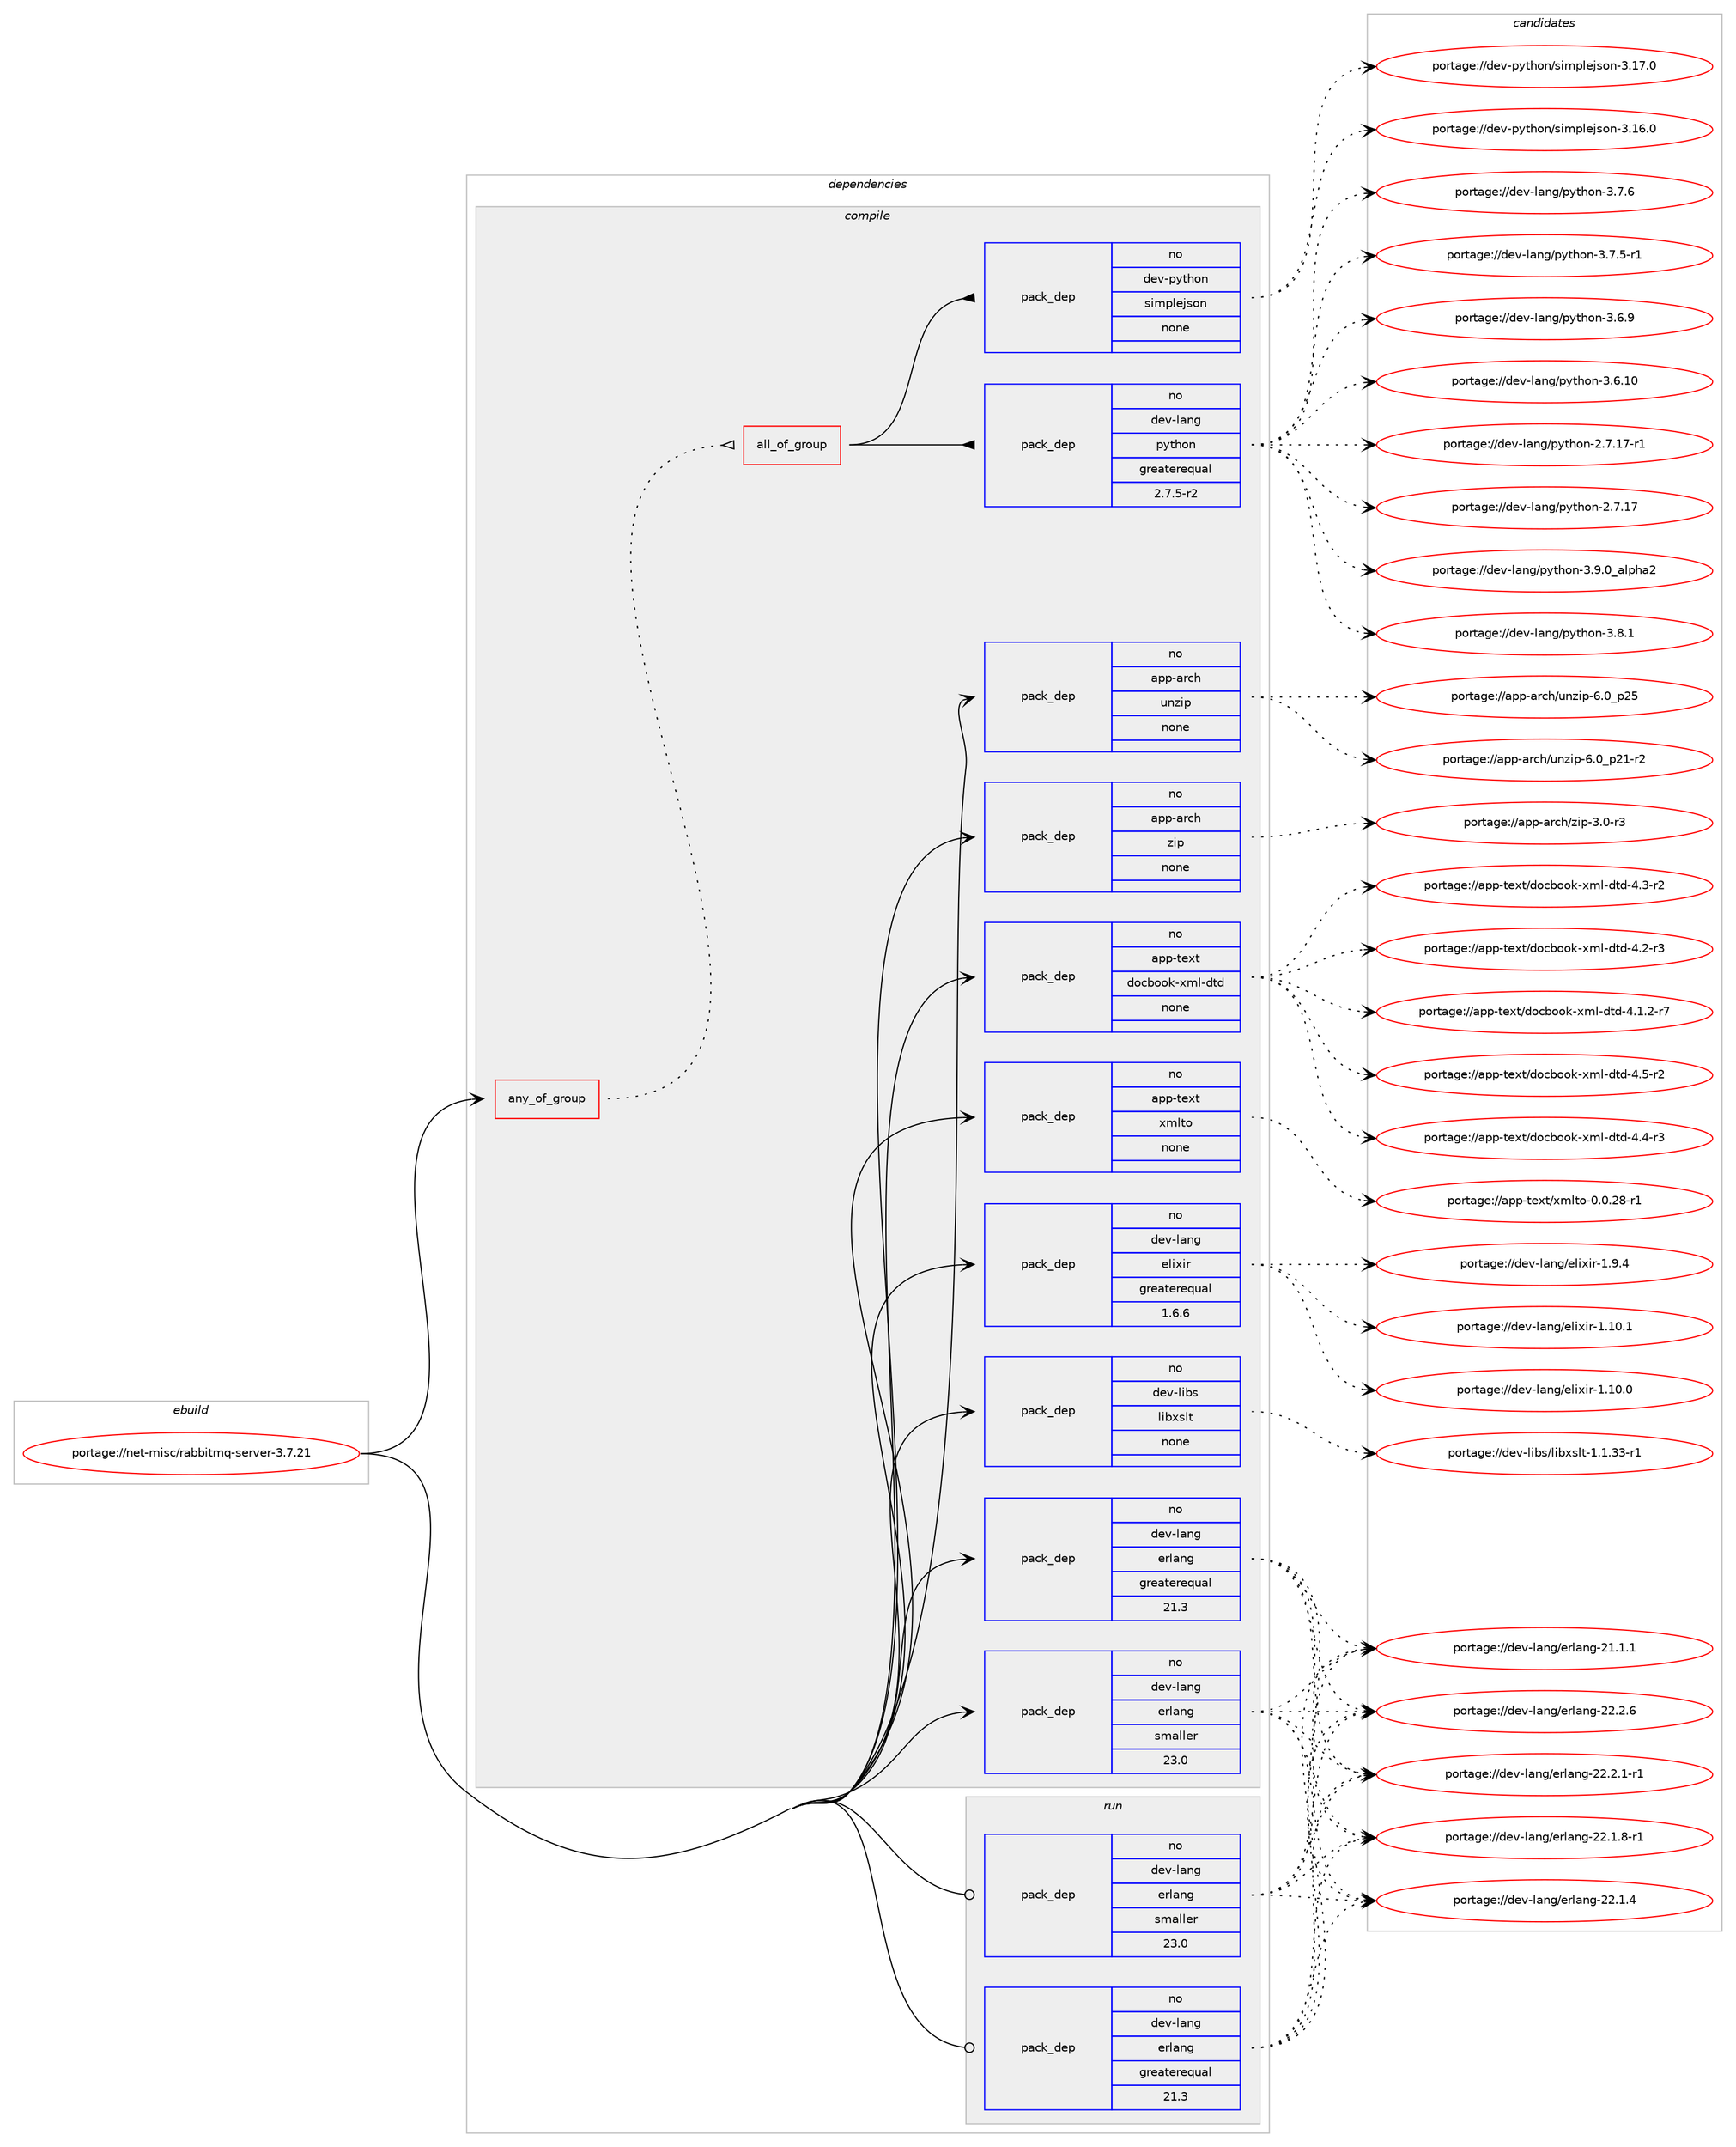 digraph prolog {

# *************
# Graph options
# *************

newrank=true;
concentrate=true;
compound=true;
graph [rankdir=LR,fontname=Helvetica,fontsize=10,ranksep=1.5];#, ranksep=2.5, nodesep=0.2];
edge  [arrowhead=vee];
node  [fontname=Helvetica,fontsize=10];

# **********
# The ebuild
# **********

subgraph cluster_leftcol {
color=gray;
rank=same;
label=<<i>ebuild</i>>;
id [label="portage://net-misc/rabbitmq-server-3.7.21", color=red, width=4, href="../net-misc/rabbitmq-server-3.7.21.svg"];
}

# ****************
# The dependencies
# ****************

subgraph cluster_midcol {
color=gray;
label=<<i>dependencies</i>>;
subgraph cluster_compile {
fillcolor="#eeeeee";
style=filled;
label=<<i>compile</i>>;
subgraph any1901 {
dependency119948 [label=<<TABLE BORDER="0" CELLBORDER="1" CELLSPACING="0" CELLPADDING="4"><TR><TD CELLPADDING="10">any_of_group</TD></TR></TABLE>>, shape=none, color=red];subgraph all108 {
dependency119949 [label=<<TABLE BORDER="0" CELLBORDER="1" CELLSPACING="0" CELLPADDING="4"><TR><TD CELLPADDING="10">all_of_group</TD></TR></TABLE>>, shape=none, color=red];subgraph pack93371 {
dependency119950 [label=<<TABLE BORDER="0" CELLBORDER="1" CELLSPACING="0" CELLPADDING="4" WIDTH="220"><TR><TD ROWSPAN="6" CELLPADDING="30">pack_dep</TD></TR><TR><TD WIDTH="110">no</TD></TR><TR><TD>dev-lang</TD></TR><TR><TD>python</TD></TR><TR><TD>greaterequal</TD></TR><TR><TD>2.7.5-r2</TD></TR></TABLE>>, shape=none, color=blue];
}
dependency119949:e -> dependency119950:w [weight=20,style="solid",arrowhead="inv"];
subgraph pack93372 {
dependency119951 [label=<<TABLE BORDER="0" CELLBORDER="1" CELLSPACING="0" CELLPADDING="4" WIDTH="220"><TR><TD ROWSPAN="6" CELLPADDING="30">pack_dep</TD></TR><TR><TD WIDTH="110">no</TD></TR><TR><TD>dev-python</TD></TR><TR><TD>simplejson</TD></TR><TR><TD>none</TD></TR><TR><TD></TD></TR></TABLE>>, shape=none, color=blue];
}
dependency119949:e -> dependency119951:w [weight=20,style="solid",arrowhead="inv"];
}
dependency119948:e -> dependency119949:w [weight=20,style="dotted",arrowhead="oinv"];
}
id:e -> dependency119948:w [weight=20,style="solid",arrowhead="vee"];
subgraph pack93373 {
dependency119952 [label=<<TABLE BORDER="0" CELLBORDER="1" CELLSPACING="0" CELLPADDING="4" WIDTH="220"><TR><TD ROWSPAN="6" CELLPADDING="30">pack_dep</TD></TR><TR><TD WIDTH="110">no</TD></TR><TR><TD>app-arch</TD></TR><TR><TD>unzip</TD></TR><TR><TD>none</TD></TR><TR><TD></TD></TR></TABLE>>, shape=none, color=blue];
}
id:e -> dependency119952:w [weight=20,style="solid",arrowhead="vee"];
subgraph pack93374 {
dependency119953 [label=<<TABLE BORDER="0" CELLBORDER="1" CELLSPACING="0" CELLPADDING="4" WIDTH="220"><TR><TD ROWSPAN="6" CELLPADDING="30">pack_dep</TD></TR><TR><TD WIDTH="110">no</TD></TR><TR><TD>app-arch</TD></TR><TR><TD>zip</TD></TR><TR><TD>none</TD></TR><TR><TD></TD></TR></TABLE>>, shape=none, color=blue];
}
id:e -> dependency119953:w [weight=20,style="solid",arrowhead="vee"];
subgraph pack93375 {
dependency119954 [label=<<TABLE BORDER="0" CELLBORDER="1" CELLSPACING="0" CELLPADDING="4" WIDTH="220"><TR><TD ROWSPAN="6" CELLPADDING="30">pack_dep</TD></TR><TR><TD WIDTH="110">no</TD></TR><TR><TD>app-text</TD></TR><TR><TD>docbook-xml-dtd</TD></TR><TR><TD>none</TD></TR><TR><TD></TD></TR></TABLE>>, shape=none, color=blue];
}
id:e -> dependency119954:w [weight=20,style="solid",arrowhead="vee"];
subgraph pack93376 {
dependency119955 [label=<<TABLE BORDER="0" CELLBORDER="1" CELLSPACING="0" CELLPADDING="4" WIDTH="220"><TR><TD ROWSPAN="6" CELLPADDING="30">pack_dep</TD></TR><TR><TD WIDTH="110">no</TD></TR><TR><TD>app-text</TD></TR><TR><TD>xmlto</TD></TR><TR><TD>none</TD></TR><TR><TD></TD></TR></TABLE>>, shape=none, color=blue];
}
id:e -> dependency119955:w [weight=20,style="solid",arrowhead="vee"];
subgraph pack93377 {
dependency119956 [label=<<TABLE BORDER="0" CELLBORDER="1" CELLSPACING="0" CELLPADDING="4" WIDTH="220"><TR><TD ROWSPAN="6" CELLPADDING="30">pack_dep</TD></TR><TR><TD WIDTH="110">no</TD></TR><TR><TD>dev-lang</TD></TR><TR><TD>elixir</TD></TR><TR><TD>greaterequal</TD></TR><TR><TD>1.6.6</TD></TR></TABLE>>, shape=none, color=blue];
}
id:e -> dependency119956:w [weight=20,style="solid",arrowhead="vee"];
subgraph pack93378 {
dependency119957 [label=<<TABLE BORDER="0" CELLBORDER="1" CELLSPACING="0" CELLPADDING="4" WIDTH="220"><TR><TD ROWSPAN="6" CELLPADDING="30">pack_dep</TD></TR><TR><TD WIDTH="110">no</TD></TR><TR><TD>dev-lang</TD></TR><TR><TD>erlang</TD></TR><TR><TD>greaterequal</TD></TR><TR><TD>21.3</TD></TR></TABLE>>, shape=none, color=blue];
}
id:e -> dependency119957:w [weight=20,style="solid",arrowhead="vee"];
subgraph pack93379 {
dependency119958 [label=<<TABLE BORDER="0" CELLBORDER="1" CELLSPACING="0" CELLPADDING="4" WIDTH="220"><TR><TD ROWSPAN="6" CELLPADDING="30">pack_dep</TD></TR><TR><TD WIDTH="110">no</TD></TR><TR><TD>dev-lang</TD></TR><TR><TD>erlang</TD></TR><TR><TD>smaller</TD></TR><TR><TD>23.0</TD></TR></TABLE>>, shape=none, color=blue];
}
id:e -> dependency119958:w [weight=20,style="solid",arrowhead="vee"];
subgraph pack93380 {
dependency119959 [label=<<TABLE BORDER="0" CELLBORDER="1" CELLSPACING="0" CELLPADDING="4" WIDTH="220"><TR><TD ROWSPAN="6" CELLPADDING="30">pack_dep</TD></TR><TR><TD WIDTH="110">no</TD></TR><TR><TD>dev-libs</TD></TR><TR><TD>libxslt</TD></TR><TR><TD>none</TD></TR><TR><TD></TD></TR></TABLE>>, shape=none, color=blue];
}
id:e -> dependency119959:w [weight=20,style="solid",arrowhead="vee"];
}
subgraph cluster_compileandrun {
fillcolor="#eeeeee";
style=filled;
label=<<i>compile and run</i>>;
}
subgraph cluster_run {
fillcolor="#eeeeee";
style=filled;
label=<<i>run</i>>;
subgraph pack93381 {
dependency119960 [label=<<TABLE BORDER="0" CELLBORDER="1" CELLSPACING="0" CELLPADDING="4" WIDTH="220"><TR><TD ROWSPAN="6" CELLPADDING="30">pack_dep</TD></TR><TR><TD WIDTH="110">no</TD></TR><TR><TD>dev-lang</TD></TR><TR><TD>erlang</TD></TR><TR><TD>greaterequal</TD></TR><TR><TD>21.3</TD></TR></TABLE>>, shape=none, color=blue];
}
id:e -> dependency119960:w [weight=20,style="solid",arrowhead="odot"];
subgraph pack93382 {
dependency119961 [label=<<TABLE BORDER="0" CELLBORDER="1" CELLSPACING="0" CELLPADDING="4" WIDTH="220"><TR><TD ROWSPAN="6" CELLPADDING="30">pack_dep</TD></TR><TR><TD WIDTH="110">no</TD></TR><TR><TD>dev-lang</TD></TR><TR><TD>erlang</TD></TR><TR><TD>smaller</TD></TR><TR><TD>23.0</TD></TR></TABLE>>, shape=none, color=blue];
}
id:e -> dependency119961:w [weight=20,style="solid",arrowhead="odot"];
}
}

# **************
# The candidates
# **************

subgraph cluster_choices {
rank=same;
color=gray;
label=<<i>candidates</i>>;

subgraph choice93371 {
color=black;
nodesep=1;
choice10010111845108971101034711212111610411111045514657464895971081121049750 [label="portage://dev-lang/python-3.9.0_alpha2", color=red, width=4,href="../dev-lang/python-3.9.0_alpha2.svg"];
choice100101118451089711010347112121116104111110455146564649 [label="portage://dev-lang/python-3.8.1", color=red, width=4,href="../dev-lang/python-3.8.1.svg"];
choice100101118451089711010347112121116104111110455146554654 [label="portage://dev-lang/python-3.7.6", color=red, width=4,href="../dev-lang/python-3.7.6.svg"];
choice1001011184510897110103471121211161041111104551465546534511449 [label="portage://dev-lang/python-3.7.5-r1", color=red, width=4,href="../dev-lang/python-3.7.5-r1.svg"];
choice100101118451089711010347112121116104111110455146544657 [label="portage://dev-lang/python-3.6.9", color=red, width=4,href="../dev-lang/python-3.6.9.svg"];
choice10010111845108971101034711212111610411111045514654464948 [label="portage://dev-lang/python-3.6.10", color=red, width=4,href="../dev-lang/python-3.6.10.svg"];
choice100101118451089711010347112121116104111110455046554649554511449 [label="portage://dev-lang/python-2.7.17-r1", color=red, width=4,href="../dev-lang/python-2.7.17-r1.svg"];
choice10010111845108971101034711212111610411111045504655464955 [label="portage://dev-lang/python-2.7.17", color=red, width=4,href="../dev-lang/python-2.7.17.svg"];
dependency119950:e -> choice10010111845108971101034711212111610411111045514657464895971081121049750:w [style=dotted,weight="100"];
dependency119950:e -> choice100101118451089711010347112121116104111110455146564649:w [style=dotted,weight="100"];
dependency119950:e -> choice100101118451089711010347112121116104111110455146554654:w [style=dotted,weight="100"];
dependency119950:e -> choice1001011184510897110103471121211161041111104551465546534511449:w [style=dotted,weight="100"];
dependency119950:e -> choice100101118451089711010347112121116104111110455146544657:w [style=dotted,weight="100"];
dependency119950:e -> choice10010111845108971101034711212111610411111045514654464948:w [style=dotted,weight="100"];
dependency119950:e -> choice100101118451089711010347112121116104111110455046554649554511449:w [style=dotted,weight="100"];
dependency119950:e -> choice10010111845108971101034711212111610411111045504655464955:w [style=dotted,weight="100"];
}
subgraph choice93372 {
color=black;
nodesep=1;
choice100101118451121211161041111104711510510911210810110611511111045514649554648 [label="portage://dev-python/simplejson-3.17.0", color=red, width=4,href="../dev-python/simplejson-3.17.0.svg"];
choice100101118451121211161041111104711510510911210810110611511111045514649544648 [label="portage://dev-python/simplejson-3.16.0", color=red, width=4,href="../dev-python/simplejson-3.16.0.svg"];
dependency119951:e -> choice100101118451121211161041111104711510510911210810110611511111045514649554648:w [style=dotted,weight="100"];
dependency119951:e -> choice100101118451121211161041111104711510510911210810110611511111045514649544648:w [style=dotted,weight="100"];
}
subgraph choice93373 {
color=black;
nodesep=1;
choice971121124597114991044711711012210511245544648951125053 [label="portage://app-arch/unzip-6.0_p25", color=red, width=4,href="../app-arch/unzip-6.0_p25.svg"];
choice9711211245971149910447117110122105112455446489511250494511450 [label="portage://app-arch/unzip-6.0_p21-r2", color=red, width=4,href="../app-arch/unzip-6.0_p21-r2.svg"];
dependency119952:e -> choice971121124597114991044711711012210511245544648951125053:w [style=dotted,weight="100"];
dependency119952:e -> choice9711211245971149910447117110122105112455446489511250494511450:w [style=dotted,weight="100"];
}
subgraph choice93374 {
color=black;
nodesep=1;
choice9711211245971149910447122105112455146484511451 [label="portage://app-arch/zip-3.0-r3", color=red, width=4,href="../app-arch/zip-3.0-r3.svg"];
dependency119953:e -> choice9711211245971149910447122105112455146484511451:w [style=dotted,weight="100"];
}
subgraph choice93375 {
color=black;
nodesep=1;
choice97112112451161011201164710011199981111111074512010910845100116100455246534511450 [label="portage://app-text/docbook-xml-dtd-4.5-r2", color=red, width=4,href="../app-text/docbook-xml-dtd-4.5-r2.svg"];
choice97112112451161011201164710011199981111111074512010910845100116100455246524511451 [label="portage://app-text/docbook-xml-dtd-4.4-r3", color=red, width=4,href="../app-text/docbook-xml-dtd-4.4-r3.svg"];
choice97112112451161011201164710011199981111111074512010910845100116100455246514511450 [label="portage://app-text/docbook-xml-dtd-4.3-r2", color=red, width=4,href="../app-text/docbook-xml-dtd-4.3-r2.svg"];
choice97112112451161011201164710011199981111111074512010910845100116100455246504511451 [label="portage://app-text/docbook-xml-dtd-4.2-r3", color=red, width=4,href="../app-text/docbook-xml-dtd-4.2-r3.svg"];
choice971121124511610112011647100111999811111110745120109108451001161004552464946504511455 [label="portage://app-text/docbook-xml-dtd-4.1.2-r7", color=red, width=4,href="../app-text/docbook-xml-dtd-4.1.2-r7.svg"];
dependency119954:e -> choice97112112451161011201164710011199981111111074512010910845100116100455246534511450:w [style=dotted,weight="100"];
dependency119954:e -> choice97112112451161011201164710011199981111111074512010910845100116100455246524511451:w [style=dotted,weight="100"];
dependency119954:e -> choice97112112451161011201164710011199981111111074512010910845100116100455246514511450:w [style=dotted,weight="100"];
dependency119954:e -> choice97112112451161011201164710011199981111111074512010910845100116100455246504511451:w [style=dotted,weight="100"];
dependency119954:e -> choice971121124511610112011647100111999811111110745120109108451001161004552464946504511455:w [style=dotted,weight="100"];
}
subgraph choice93376 {
color=black;
nodesep=1;
choice971121124511610112011647120109108116111454846484650564511449 [label="portage://app-text/xmlto-0.0.28-r1", color=red, width=4,href="../app-text/xmlto-0.0.28-r1.svg"];
dependency119955:e -> choice971121124511610112011647120109108116111454846484650564511449:w [style=dotted,weight="100"];
}
subgraph choice93377 {
color=black;
nodesep=1;
choice100101118451089711010347101108105120105114454946574652 [label="portage://dev-lang/elixir-1.9.4", color=red, width=4,href="../dev-lang/elixir-1.9.4.svg"];
choice10010111845108971101034710110810512010511445494649484649 [label="portage://dev-lang/elixir-1.10.1", color=red, width=4,href="../dev-lang/elixir-1.10.1.svg"];
choice10010111845108971101034710110810512010511445494649484648 [label="portage://dev-lang/elixir-1.10.0", color=red, width=4,href="../dev-lang/elixir-1.10.0.svg"];
dependency119956:e -> choice100101118451089711010347101108105120105114454946574652:w [style=dotted,weight="100"];
dependency119956:e -> choice10010111845108971101034710110810512010511445494649484649:w [style=dotted,weight="100"];
dependency119956:e -> choice10010111845108971101034710110810512010511445494649484648:w [style=dotted,weight="100"];
}
subgraph choice93378 {
color=black;
nodesep=1;
choice1001011184510897110103471011141089711010345505046504654 [label="portage://dev-lang/erlang-22.2.6", color=red, width=4,href="../dev-lang/erlang-22.2.6.svg"];
choice10010111845108971101034710111410897110103455050465046494511449 [label="portage://dev-lang/erlang-22.2.1-r1", color=red, width=4,href="../dev-lang/erlang-22.2.1-r1.svg"];
choice10010111845108971101034710111410897110103455050464946564511449 [label="portage://dev-lang/erlang-22.1.8-r1", color=red, width=4,href="../dev-lang/erlang-22.1.8-r1.svg"];
choice1001011184510897110103471011141089711010345505046494652 [label="portage://dev-lang/erlang-22.1.4", color=red, width=4,href="../dev-lang/erlang-22.1.4.svg"];
choice1001011184510897110103471011141089711010345504946494649 [label="portage://dev-lang/erlang-21.1.1", color=red, width=4,href="../dev-lang/erlang-21.1.1.svg"];
dependency119957:e -> choice1001011184510897110103471011141089711010345505046504654:w [style=dotted,weight="100"];
dependency119957:e -> choice10010111845108971101034710111410897110103455050465046494511449:w [style=dotted,weight="100"];
dependency119957:e -> choice10010111845108971101034710111410897110103455050464946564511449:w [style=dotted,weight="100"];
dependency119957:e -> choice1001011184510897110103471011141089711010345505046494652:w [style=dotted,weight="100"];
dependency119957:e -> choice1001011184510897110103471011141089711010345504946494649:w [style=dotted,weight="100"];
}
subgraph choice93379 {
color=black;
nodesep=1;
choice1001011184510897110103471011141089711010345505046504654 [label="portage://dev-lang/erlang-22.2.6", color=red, width=4,href="../dev-lang/erlang-22.2.6.svg"];
choice10010111845108971101034710111410897110103455050465046494511449 [label="portage://dev-lang/erlang-22.2.1-r1", color=red, width=4,href="../dev-lang/erlang-22.2.1-r1.svg"];
choice10010111845108971101034710111410897110103455050464946564511449 [label="portage://dev-lang/erlang-22.1.8-r1", color=red, width=4,href="../dev-lang/erlang-22.1.8-r1.svg"];
choice1001011184510897110103471011141089711010345505046494652 [label="portage://dev-lang/erlang-22.1.4", color=red, width=4,href="../dev-lang/erlang-22.1.4.svg"];
choice1001011184510897110103471011141089711010345504946494649 [label="portage://dev-lang/erlang-21.1.1", color=red, width=4,href="../dev-lang/erlang-21.1.1.svg"];
dependency119958:e -> choice1001011184510897110103471011141089711010345505046504654:w [style=dotted,weight="100"];
dependency119958:e -> choice10010111845108971101034710111410897110103455050465046494511449:w [style=dotted,weight="100"];
dependency119958:e -> choice10010111845108971101034710111410897110103455050464946564511449:w [style=dotted,weight="100"];
dependency119958:e -> choice1001011184510897110103471011141089711010345505046494652:w [style=dotted,weight="100"];
dependency119958:e -> choice1001011184510897110103471011141089711010345504946494649:w [style=dotted,weight="100"];
}
subgraph choice93380 {
color=black;
nodesep=1;
choice10010111845108105981154710810598120115108116454946494651514511449 [label="portage://dev-libs/libxslt-1.1.33-r1", color=red, width=4,href="../dev-libs/libxslt-1.1.33-r1.svg"];
dependency119959:e -> choice10010111845108105981154710810598120115108116454946494651514511449:w [style=dotted,weight="100"];
}
subgraph choice93381 {
color=black;
nodesep=1;
choice1001011184510897110103471011141089711010345505046504654 [label="portage://dev-lang/erlang-22.2.6", color=red, width=4,href="../dev-lang/erlang-22.2.6.svg"];
choice10010111845108971101034710111410897110103455050465046494511449 [label="portage://dev-lang/erlang-22.2.1-r1", color=red, width=4,href="../dev-lang/erlang-22.2.1-r1.svg"];
choice10010111845108971101034710111410897110103455050464946564511449 [label="portage://dev-lang/erlang-22.1.8-r1", color=red, width=4,href="../dev-lang/erlang-22.1.8-r1.svg"];
choice1001011184510897110103471011141089711010345505046494652 [label="portage://dev-lang/erlang-22.1.4", color=red, width=4,href="../dev-lang/erlang-22.1.4.svg"];
choice1001011184510897110103471011141089711010345504946494649 [label="portage://dev-lang/erlang-21.1.1", color=red, width=4,href="../dev-lang/erlang-21.1.1.svg"];
dependency119960:e -> choice1001011184510897110103471011141089711010345505046504654:w [style=dotted,weight="100"];
dependency119960:e -> choice10010111845108971101034710111410897110103455050465046494511449:w [style=dotted,weight="100"];
dependency119960:e -> choice10010111845108971101034710111410897110103455050464946564511449:w [style=dotted,weight="100"];
dependency119960:e -> choice1001011184510897110103471011141089711010345505046494652:w [style=dotted,weight="100"];
dependency119960:e -> choice1001011184510897110103471011141089711010345504946494649:w [style=dotted,weight="100"];
}
subgraph choice93382 {
color=black;
nodesep=1;
choice1001011184510897110103471011141089711010345505046504654 [label="portage://dev-lang/erlang-22.2.6", color=red, width=4,href="../dev-lang/erlang-22.2.6.svg"];
choice10010111845108971101034710111410897110103455050465046494511449 [label="portage://dev-lang/erlang-22.2.1-r1", color=red, width=4,href="../dev-lang/erlang-22.2.1-r1.svg"];
choice10010111845108971101034710111410897110103455050464946564511449 [label="portage://dev-lang/erlang-22.1.8-r1", color=red, width=4,href="../dev-lang/erlang-22.1.8-r1.svg"];
choice1001011184510897110103471011141089711010345505046494652 [label="portage://dev-lang/erlang-22.1.4", color=red, width=4,href="../dev-lang/erlang-22.1.4.svg"];
choice1001011184510897110103471011141089711010345504946494649 [label="portage://dev-lang/erlang-21.1.1", color=red, width=4,href="../dev-lang/erlang-21.1.1.svg"];
dependency119961:e -> choice1001011184510897110103471011141089711010345505046504654:w [style=dotted,weight="100"];
dependency119961:e -> choice10010111845108971101034710111410897110103455050465046494511449:w [style=dotted,weight="100"];
dependency119961:e -> choice10010111845108971101034710111410897110103455050464946564511449:w [style=dotted,weight="100"];
dependency119961:e -> choice1001011184510897110103471011141089711010345505046494652:w [style=dotted,weight="100"];
dependency119961:e -> choice1001011184510897110103471011141089711010345504946494649:w [style=dotted,weight="100"];
}
}

}
